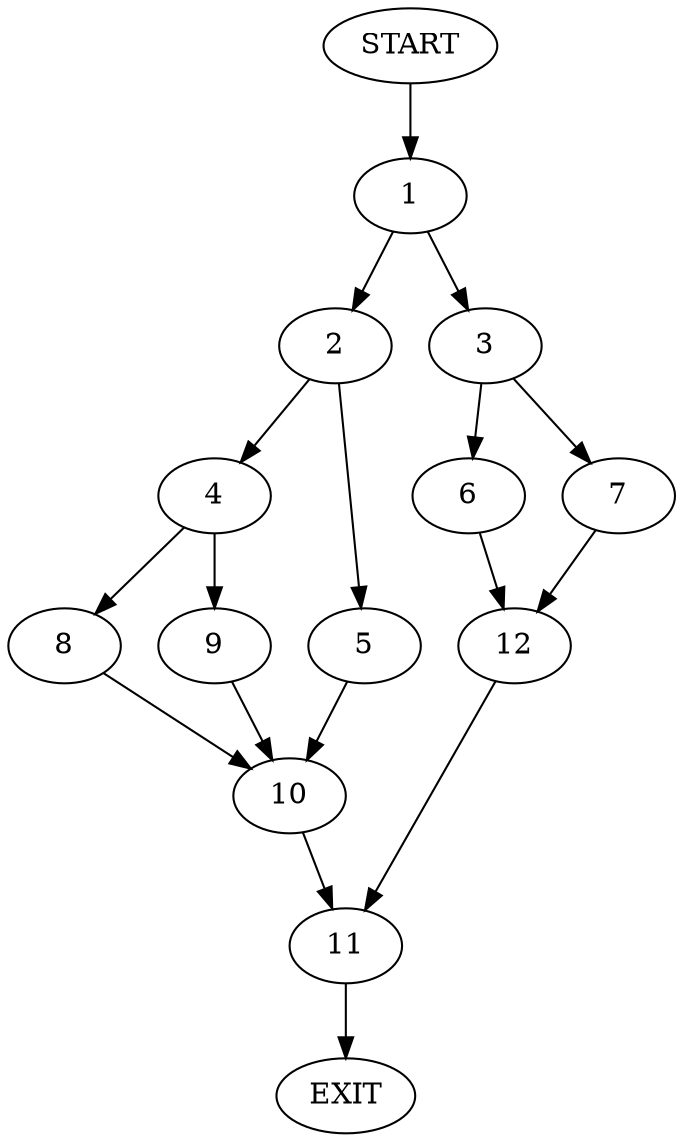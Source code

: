 digraph {
0 [label="START"]
13 [label="EXIT"]
0 -> 1
1 -> 2
1 -> 3
2 -> 4
2 -> 5
3 -> 6
3 -> 7
4 -> 8
4 -> 9
5 -> 10
10 -> 11
9 -> 10
8 -> 10
11 -> 13
7 -> 12
6 -> 12
12 -> 11
}
